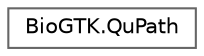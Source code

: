 digraph "Graphical Class Hierarchy"
{
 // LATEX_PDF_SIZE
  bgcolor="transparent";
  edge [fontname=Helvetica,fontsize=10,labelfontname=Helvetica,labelfontsize=10];
  node [fontname=Helvetica,fontsize=10,shape=box,height=0.2,width=0.4];
  rankdir="LR";
  Node0 [id="Node000000",label="BioGTK.QuPath",height=0.2,width=0.4,color="grey40", fillcolor="white", style="filled",URL="$class_bio_g_t_k_1_1_qu_path.html",tooltip=" "];
}
